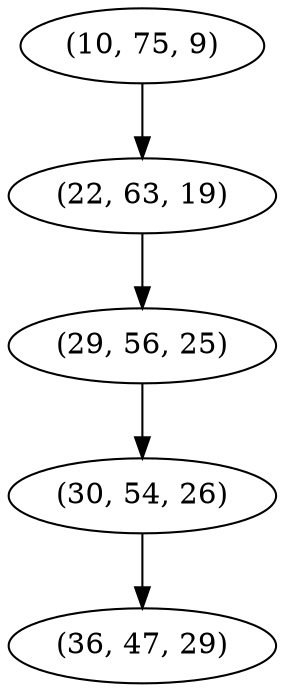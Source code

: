 digraph tree {
    "(10, 75, 9)";
    "(22, 63, 19)";
    "(29, 56, 25)";
    "(30, 54, 26)";
    "(36, 47, 29)";
    "(10, 75, 9)" -> "(22, 63, 19)";
    "(22, 63, 19)" -> "(29, 56, 25)";
    "(29, 56, 25)" -> "(30, 54, 26)";
    "(30, 54, 26)" -> "(36, 47, 29)";
}
